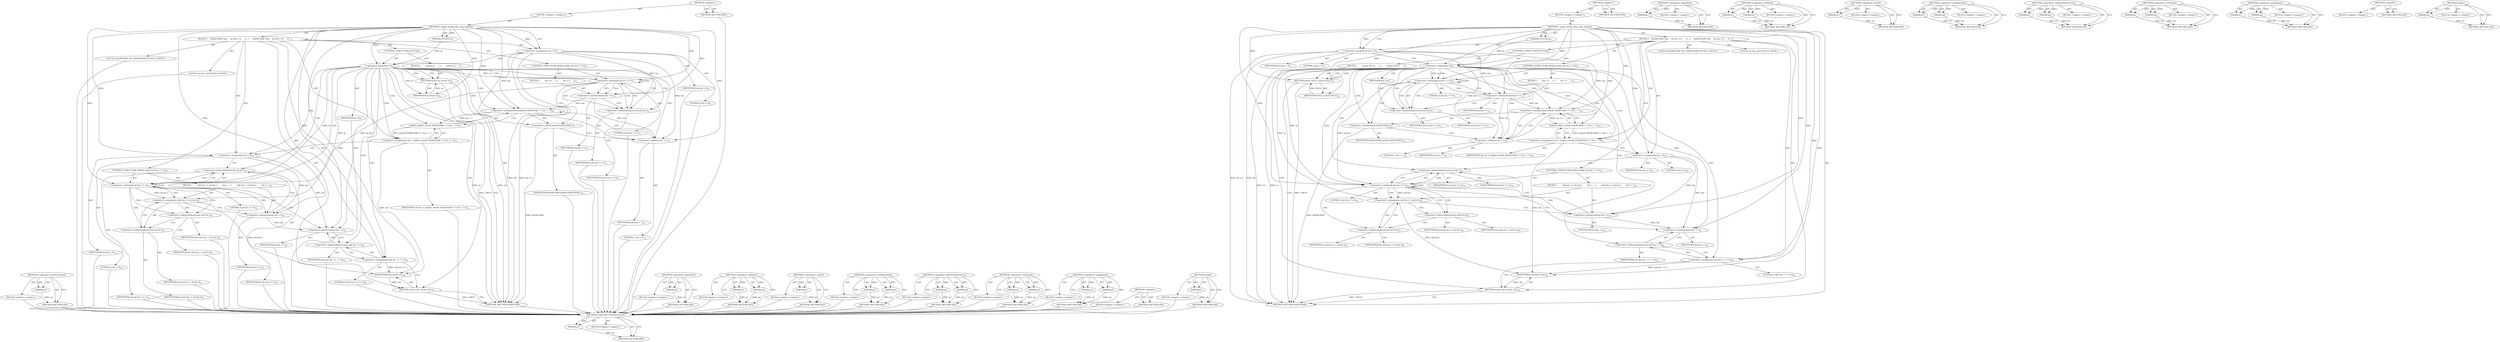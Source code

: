 digraph "malloc" {
vulnerable_109 [label=<(METHOD,&lt;operator&gt;.postIncrement)>];
vulnerable_110 [label=<(PARAM,p1)>];
vulnerable_111 [label=<(BLOCK,&lt;empty&gt;,&lt;empty&gt;)>];
vulnerable_112 [label=<(METHOD_RETURN,ANY)>];
vulnerable_6 [label=<(METHOD,&lt;global&gt;)<SUB>1</SUB>>];
vulnerable_7 [label=<(BLOCK,&lt;empty&gt;,&lt;empty&gt;)<SUB>1</SUB>>];
vulnerable_8 [label=<(METHOD,_single_string_alloc_and_expand)<SUB>1</SUB>>];
vulnerable_9 [label=<(PARAM,LPCSTR in)<SUB>1</SUB>>];
vulnerable_10 [label=<(BLOCK,{
    SQLWCHAR *chr;
    int len = 0;
 
     if...,{
    SQLWCHAR *chr;
    int len = 0;
 
     if...)<SUB>2</SUB>>];
vulnerable_11 [label="<(LOCAL,SQLWCHAR* chr: SQLWCHAR*)<SUB>3</SUB>>"];
vulnerable_12 [label="<(LOCAL,int len: int)<SUB>4</SUB>>"];
vulnerable_13 [label=<(&lt;operator&gt;.assignment,len = 0)<SUB>4</SUB>>];
vulnerable_14 [label=<(IDENTIFIER,len,len = 0)<SUB>4</SUB>>];
vulnerable_15 [label=<(LITERAL,0,len = 0)<SUB>4</SUB>>];
vulnerable_16 [label=<(CONTROL_STRUCTURE,IF,if (!in))<SUB>6</SUB>>];
vulnerable_17 [label=<(&lt;operator&gt;.logicalNot,!in)<SUB>6</SUB>>];
vulnerable_18 [label=<(IDENTIFIER,in,!in)<SUB>6</SUB>>];
vulnerable_19 [label=<(BLOCK,{
        return in;
     },{
        return in;
     })<SUB>7</SUB>>];
vulnerable_20 [label=<(RETURN,return in;,return in;)<SUB>8</SUB>>];
vulnerable_21 [label=<(IDENTIFIER,in,return in;)<SUB>8</SUB>>];
vulnerable_22 [label=<(CONTROL_STRUCTURE,WHILE,while (in[ len ] != 0))<SUB>11</SUB>>];
vulnerable_23 [label=<(&lt;operator&gt;.notEquals,in[ len ] != 0)<SUB>11</SUB>>];
vulnerable_24 [label=<(&lt;operator&gt;.indirectIndexAccess,in[ len ])<SUB>11</SUB>>];
vulnerable_25 [label=<(IDENTIFIER,in,in[ len ] != 0)<SUB>11</SUB>>];
vulnerable_26 [label=<(IDENTIFIER,len,in[ len ] != 0)<SUB>11</SUB>>];
vulnerable_27 [label=<(LITERAL,0,in[ len ] != 0)<SUB>11</SUB>>];
vulnerable_28 [label=<(BLOCK,{
        len ++;
    },{
        len ++;
    })<SUB>12</SUB>>];
vulnerable_29 [label=<(&lt;operator&gt;.postIncrement,len ++)<SUB>13</SUB>>];
vulnerable_30 [label=<(IDENTIFIER,len,len ++)<SUB>13</SUB>>];
vulnerable_31 [label=<(&lt;operator&gt;.assignment,chr = malloc( sizeof( SQLWCHAR ) * ( len + 1 )))<SUB>16</SUB>>];
vulnerable_32 [label=<(IDENTIFIER,chr,chr = malloc( sizeof( SQLWCHAR ) * ( len + 1 )))<SUB>16</SUB>>];
vulnerable_33 [label=<(malloc,malloc( sizeof( SQLWCHAR ) * ( len + 1 )))<SUB>16</SUB>>];
vulnerable_34 [label=<(&lt;operator&gt;.multiplication,sizeof( SQLWCHAR ) * ( len + 1 ))<SUB>16</SUB>>];
vulnerable_35 [label=<(&lt;operator&gt;.sizeOf,sizeof( SQLWCHAR ))<SUB>16</SUB>>];
vulnerable_36 [label=<(IDENTIFIER,SQLWCHAR,sizeof( SQLWCHAR ))<SUB>16</SUB>>];
vulnerable_37 [label=<(&lt;operator&gt;.addition,len + 1)<SUB>16</SUB>>];
vulnerable_38 [label=<(IDENTIFIER,len,len + 1)<SUB>16</SUB>>];
vulnerable_39 [label=<(LITERAL,1,len + 1)<SUB>16</SUB>>];
vulnerable_40 [label=<(&lt;operator&gt;.assignment,len = 0)<SUB>18</SUB>>];
vulnerable_41 [label=<(IDENTIFIER,len,len = 0)<SUB>18</SUB>>];
vulnerable_42 [label=<(LITERAL,0,len = 0)<SUB>18</SUB>>];
vulnerable_43 [label=<(CONTROL_STRUCTURE,WHILE,while (in[ len ] != 0))<SUB>19</SUB>>];
vulnerable_44 [label=<(&lt;operator&gt;.notEquals,in[ len ] != 0)<SUB>19</SUB>>];
vulnerable_45 [label=<(&lt;operator&gt;.indirectIndexAccess,in[ len ])<SUB>19</SUB>>];
vulnerable_46 [label=<(IDENTIFIER,in,in[ len ] != 0)<SUB>19</SUB>>];
vulnerable_47 [label=<(IDENTIFIER,len,in[ len ] != 0)<SUB>19</SUB>>];
vulnerable_48 [label=<(LITERAL,0,in[ len ] != 0)<SUB>19</SUB>>];
vulnerable_49 [label=<(BLOCK,{
        chr[ len ] = in[ len ];
        len +...,{
        chr[ len ] = in[ len ];
        len +...)<SUB>20</SUB>>];
vulnerable_50 [label=<(&lt;operator&gt;.assignment,chr[ len ] = in[ len ])<SUB>21</SUB>>];
vulnerable_51 [label=<(&lt;operator&gt;.indirectIndexAccess,chr[ len ])<SUB>21</SUB>>];
vulnerable_52 [label=<(IDENTIFIER,chr,chr[ len ] = in[ len ])<SUB>21</SUB>>];
vulnerable_53 [label=<(IDENTIFIER,len,chr[ len ] = in[ len ])<SUB>21</SUB>>];
vulnerable_54 [label=<(&lt;operator&gt;.indirectIndexAccess,in[ len ])<SUB>21</SUB>>];
vulnerable_55 [label=<(IDENTIFIER,in,chr[ len ] = in[ len ])<SUB>21</SUB>>];
vulnerable_56 [label=<(IDENTIFIER,len,chr[ len ] = in[ len ])<SUB>21</SUB>>];
vulnerable_57 [label=<(&lt;operator&gt;.postIncrement,len ++)<SUB>22</SUB>>];
vulnerable_58 [label=<(IDENTIFIER,len,len ++)<SUB>22</SUB>>];
vulnerable_59 [label=<(&lt;operator&gt;.assignment,chr[ len ++ ] = 0)<SUB>24</SUB>>];
vulnerable_60 [label=<(&lt;operator&gt;.indirectIndexAccess,chr[ len ++ ])<SUB>24</SUB>>];
vulnerable_61 [label=<(IDENTIFIER,chr,chr[ len ++ ] = 0)<SUB>24</SUB>>];
vulnerable_62 [label=<(&lt;operator&gt;.postIncrement,len ++)<SUB>24</SUB>>];
vulnerable_63 [label=<(IDENTIFIER,len,len ++)<SUB>24</SUB>>];
vulnerable_64 [label=<(LITERAL,0,chr[ len ++ ] = 0)<SUB>24</SUB>>];
vulnerable_65 [label=<(RETURN,return chr;,return chr;)<SUB>26</SUB>>];
vulnerable_66 [label=<(IDENTIFIER,chr,return chr;)<SUB>26</SUB>>];
vulnerable_67 [label=<(METHOD_RETURN,SQLWCHAR)<SUB>1</SUB>>];
vulnerable_69 [label=<(METHOD_RETURN,ANY)<SUB>1</SUB>>];
vulnerable_95 [label=<(METHOD,&lt;operator&gt;.logicalNot)>];
vulnerable_96 [label=<(PARAM,p1)>];
vulnerable_97 [label=<(BLOCK,&lt;empty&gt;,&lt;empty&gt;)>];
vulnerable_98 [label=<(METHOD_RETURN,ANY)>];
vulnerable_126 [label=<(METHOD,&lt;operator&gt;.addition)>];
vulnerable_127 [label=<(PARAM,p1)>];
vulnerable_128 [label=<(PARAM,p2)>];
vulnerable_129 [label=<(BLOCK,&lt;empty&gt;,&lt;empty&gt;)>];
vulnerable_130 [label=<(METHOD_RETURN,ANY)>];
vulnerable_122 [label=<(METHOD,&lt;operator&gt;.sizeOf)>];
vulnerable_123 [label=<(PARAM,p1)>];
vulnerable_124 [label=<(BLOCK,&lt;empty&gt;,&lt;empty&gt;)>];
vulnerable_125 [label=<(METHOD_RETURN,ANY)>];
vulnerable_117 [label=<(METHOD,&lt;operator&gt;.multiplication)>];
vulnerable_118 [label=<(PARAM,p1)>];
vulnerable_119 [label=<(PARAM,p2)>];
vulnerable_120 [label=<(BLOCK,&lt;empty&gt;,&lt;empty&gt;)>];
vulnerable_121 [label=<(METHOD_RETURN,ANY)>];
vulnerable_104 [label=<(METHOD,&lt;operator&gt;.indirectIndexAccess)>];
vulnerable_105 [label=<(PARAM,p1)>];
vulnerable_106 [label=<(PARAM,p2)>];
vulnerable_107 [label=<(BLOCK,&lt;empty&gt;,&lt;empty&gt;)>];
vulnerable_108 [label=<(METHOD_RETURN,ANY)>];
vulnerable_99 [label=<(METHOD,&lt;operator&gt;.notEquals)>];
vulnerable_100 [label=<(PARAM,p1)>];
vulnerable_101 [label=<(PARAM,p2)>];
vulnerable_102 [label=<(BLOCK,&lt;empty&gt;,&lt;empty&gt;)>];
vulnerable_103 [label=<(METHOD_RETURN,ANY)>];
vulnerable_90 [label=<(METHOD,&lt;operator&gt;.assignment)>];
vulnerable_91 [label=<(PARAM,p1)>];
vulnerable_92 [label=<(PARAM,p2)>];
vulnerable_93 [label=<(BLOCK,&lt;empty&gt;,&lt;empty&gt;)>];
vulnerable_94 [label=<(METHOD_RETURN,ANY)>];
vulnerable_84 [label=<(METHOD,&lt;global&gt;)<SUB>1</SUB>>];
vulnerable_85 [label=<(BLOCK,&lt;empty&gt;,&lt;empty&gt;)>];
vulnerable_86 [label=<(METHOD_RETURN,ANY)>];
vulnerable_113 [label=<(METHOD,malloc)>];
vulnerable_114 [label=<(PARAM,p1)>];
vulnerable_115 [label=<(BLOCK,&lt;empty&gt;,&lt;empty&gt;)>];
vulnerable_116 [label=<(METHOD_RETURN,ANY)>];
fixed_109 [label=<(METHOD,&lt;operator&gt;.postIncrement)>];
fixed_110 [label=<(PARAM,p1)>];
fixed_111 [label=<(BLOCK,&lt;empty&gt;,&lt;empty&gt;)>];
fixed_112 [label=<(METHOD_RETURN,ANY)>];
fixed_6 [label=<(METHOD,&lt;global&gt;)<SUB>1</SUB>>];
fixed_7 [label=<(BLOCK,&lt;empty&gt;,&lt;empty&gt;)<SUB>1</SUB>>];
fixed_8 [label=<(METHOD,_single_string_alloc_and_expand)<SUB>1</SUB>>];
fixed_9 [label=<(PARAM,LPCSTR in)<SUB>1</SUB>>];
fixed_10 [label=<(BLOCK,{
    SQLWCHAR *chr;
    int len = 0;
 
     if...,{
    SQLWCHAR *chr;
    int len = 0;
 
     if...)<SUB>2</SUB>>];
fixed_11 [label="<(LOCAL,SQLWCHAR* chr: SQLWCHAR*)<SUB>3</SUB>>"];
fixed_12 [label="<(LOCAL,int len: int)<SUB>4</SUB>>"];
fixed_13 [label=<(&lt;operator&gt;.assignment,len = 0)<SUB>4</SUB>>];
fixed_14 [label=<(IDENTIFIER,len,len = 0)<SUB>4</SUB>>];
fixed_15 [label=<(LITERAL,0,len = 0)<SUB>4</SUB>>];
fixed_16 [label=<(CONTROL_STRUCTURE,IF,if (!in))<SUB>6</SUB>>];
fixed_17 [label=<(&lt;operator&gt;.logicalNot,!in)<SUB>6</SUB>>];
fixed_18 [label=<(IDENTIFIER,in,!in)<SUB>6</SUB>>];
fixed_19 [label=<(BLOCK,{
        return NULL;
     },{
        return NULL;
     })<SUB>7</SUB>>];
fixed_20 [label=<(RETURN,return NULL;,return NULL;)<SUB>8</SUB>>];
fixed_21 [label=<(IDENTIFIER,NULL,return NULL;)<SUB>8</SUB>>];
fixed_22 [label=<(CONTROL_STRUCTURE,WHILE,while (in[ len ] != 0))<SUB>11</SUB>>];
fixed_23 [label=<(&lt;operator&gt;.notEquals,in[ len ] != 0)<SUB>11</SUB>>];
fixed_24 [label=<(&lt;operator&gt;.indirectIndexAccess,in[ len ])<SUB>11</SUB>>];
fixed_25 [label=<(IDENTIFIER,in,in[ len ] != 0)<SUB>11</SUB>>];
fixed_26 [label=<(IDENTIFIER,len,in[ len ] != 0)<SUB>11</SUB>>];
fixed_27 [label=<(LITERAL,0,in[ len ] != 0)<SUB>11</SUB>>];
fixed_28 [label=<(BLOCK,{
        len ++;
    },{
        len ++;
    })<SUB>12</SUB>>];
fixed_29 [label=<(&lt;operator&gt;.postIncrement,len ++)<SUB>13</SUB>>];
fixed_30 [label=<(IDENTIFIER,len,len ++)<SUB>13</SUB>>];
fixed_31 [label=<(&lt;operator&gt;.assignment,chr = malloc( sizeof( SQLWCHAR ) * ( len + 1 )))<SUB>16</SUB>>];
fixed_32 [label=<(IDENTIFIER,chr,chr = malloc( sizeof( SQLWCHAR ) * ( len + 1 )))<SUB>16</SUB>>];
fixed_33 [label=<(malloc,malloc( sizeof( SQLWCHAR ) * ( len + 1 )))<SUB>16</SUB>>];
fixed_34 [label=<(&lt;operator&gt;.multiplication,sizeof( SQLWCHAR ) * ( len + 1 ))<SUB>16</SUB>>];
fixed_35 [label=<(&lt;operator&gt;.sizeOf,sizeof( SQLWCHAR ))<SUB>16</SUB>>];
fixed_36 [label=<(IDENTIFIER,SQLWCHAR,sizeof( SQLWCHAR ))<SUB>16</SUB>>];
fixed_37 [label=<(&lt;operator&gt;.addition,len + 1)<SUB>16</SUB>>];
fixed_38 [label=<(IDENTIFIER,len,len + 1)<SUB>16</SUB>>];
fixed_39 [label=<(LITERAL,1,len + 1)<SUB>16</SUB>>];
fixed_40 [label=<(&lt;operator&gt;.assignment,len = 0)<SUB>18</SUB>>];
fixed_41 [label=<(IDENTIFIER,len,len = 0)<SUB>18</SUB>>];
fixed_42 [label=<(LITERAL,0,len = 0)<SUB>18</SUB>>];
fixed_43 [label=<(CONTROL_STRUCTURE,WHILE,while (in[ len ] != 0))<SUB>19</SUB>>];
fixed_44 [label=<(&lt;operator&gt;.notEquals,in[ len ] != 0)<SUB>19</SUB>>];
fixed_45 [label=<(&lt;operator&gt;.indirectIndexAccess,in[ len ])<SUB>19</SUB>>];
fixed_46 [label=<(IDENTIFIER,in,in[ len ] != 0)<SUB>19</SUB>>];
fixed_47 [label=<(IDENTIFIER,len,in[ len ] != 0)<SUB>19</SUB>>];
fixed_48 [label=<(LITERAL,0,in[ len ] != 0)<SUB>19</SUB>>];
fixed_49 [label=<(BLOCK,{
        chr[ len ] = in[ len ];
        len +...,{
        chr[ len ] = in[ len ];
        len +...)<SUB>20</SUB>>];
fixed_50 [label=<(&lt;operator&gt;.assignment,chr[ len ] = in[ len ])<SUB>21</SUB>>];
fixed_51 [label=<(&lt;operator&gt;.indirectIndexAccess,chr[ len ])<SUB>21</SUB>>];
fixed_52 [label=<(IDENTIFIER,chr,chr[ len ] = in[ len ])<SUB>21</SUB>>];
fixed_53 [label=<(IDENTIFIER,len,chr[ len ] = in[ len ])<SUB>21</SUB>>];
fixed_54 [label=<(&lt;operator&gt;.indirectIndexAccess,in[ len ])<SUB>21</SUB>>];
fixed_55 [label=<(IDENTIFIER,in,chr[ len ] = in[ len ])<SUB>21</SUB>>];
fixed_56 [label=<(IDENTIFIER,len,chr[ len ] = in[ len ])<SUB>21</SUB>>];
fixed_57 [label=<(&lt;operator&gt;.postIncrement,len ++)<SUB>22</SUB>>];
fixed_58 [label=<(IDENTIFIER,len,len ++)<SUB>22</SUB>>];
fixed_59 [label=<(&lt;operator&gt;.assignment,chr[ len ++ ] = 0)<SUB>24</SUB>>];
fixed_60 [label=<(&lt;operator&gt;.indirectIndexAccess,chr[ len ++ ])<SUB>24</SUB>>];
fixed_61 [label=<(IDENTIFIER,chr,chr[ len ++ ] = 0)<SUB>24</SUB>>];
fixed_62 [label=<(&lt;operator&gt;.postIncrement,len ++)<SUB>24</SUB>>];
fixed_63 [label=<(IDENTIFIER,len,len ++)<SUB>24</SUB>>];
fixed_64 [label=<(LITERAL,0,chr[ len ++ ] = 0)<SUB>24</SUB>>];
fixed_65 [label=<(RETURN,return chr;,return chr;)<SUB>26</SUB>>];
fixed_66 [label=<(IDENTIFIER,chr,return chr;)<SUB>26</SUB>>];
fixed_67 [label=<(METHOD_RETURN,SQLWCHAR)<SUB>1</SUB>>];
fixed_69 [label=<(METHOD_RETURN,ANY)<SUB>1</SUB>>];
fixed_95 [label=<(METHOD,&lt;operator&gt;.logicalNot)>];
fixed_96 [label=<(PARAM,p1)>];
fixed_97 [label=<(BLOCK,&lt;empty&gt;,&lt;empty&gt;)>];
fixed_98 [label=<(METHOD_RETURN,ANY)>];
fixed_126 [label=<(METHOD,&lt;operator&gt;.addition)>];
fixed_127 [label=<(PARAM,p1)>];
fixed_128 [label=<(PARAM,p2)>];
fixed_129 [label=<(BLOCK,&lt;empty&gt;,&lt;empty&gt;)>];
fixed_130 [label=<(METHOD_RETURN,ANY)>];
fixed_122 [label=<(METHOD,&lt;operator&gt;.sizeOf)>];
fixed_123 [label=<(PARAM,p1)>];
fixed_124 [label=<(BLOCK,&lt;empty&gt;,&lt;empty&gt;)>];
fixed_125 [label=<(METHOD_RETURN,ANY)>];
fixed_117 [label=<(METHOD,&lt;operator&gt;.multiplication)>];
fixed_118 [label=<(PARAM,p1)>];
fixed_119 [label=<(PARAM,p2)>];
fixed_120 [label=<(BLOCK,&lt;empty&gt;,&lt;empty&gt;)>];
fixed_121 [label=<(METHOD_RETURN,ANY)>];
fixed_104 [label=<(METHOD,&lt;operator&gt;.indirectIndexAccess)>];
fixed_105 [label=<(PARAM,p1)>];
fixed_106 [label=<(PARAM,p2)>];
fixed_107 [label=<(BLOCK,&lt;empty&gt;,&lt;empty&gt;)>];
fixed_108 [label=<(METHOD_RETURN,ANY)>];
fixed_99 [label=<(METHOD,&lt;operator&gt;.notEquals)>];
fixed_100 [label=<(PARAM,p1)>];
fixed_101 [label=<(PARAM,p2)>];
fixed_102 [label=<(BLOCK,&lt;empty&gt;,&lt;empty&gt;)>];
fixed_103 [label=<(METHOD_RETURN,ANY)>];
fixed_90 [label=<(METHOD,&lt;operator&gt;.assignment)>];
fixed_91 [label=<(PARAM,p1)>];
fixed_92 [label=<(PARAM,p2)>];
fixed_93 [label=<(BLOCK,&lt;empty&gt;,&lt;empty&gt;)>];
fixed_94 [label=<(METHOD_RETURN,ANY)>];
fixed_84 [label=<(METHOD,&lt;global&gt;)<SUB>1</SUB>>];
fixed_85 [label=<(BLOCK,&lt;empty&gt;,&lt;empty&gt;)>];
fixed_86 [label=<(METHOD_RETURN,ANY)>];
fixed_113 [label=<(METHOD,malloc)>];
fixed_114 [label=<(PARAM,p1)>];
fixed_115 [label=<(BLOCK,&lt;empty&gt;,&lt;empty&gt;)>];
fixed_116 [label=<(METHOD_RETURN,ANY)>];
vulnerable_109 -> vulnerable_110  [key=0, label="AST: "];
vulnerable_109 -> vulnerable_110  [key=1, label="DDG: "];
vulnerable_109 -> vulnerable_111  [key=0, label="AST: "];
vulnerable_109 -> vulnerable_112  [key=0, label="AST: "];
vulnerable_109 -> vulnerable_112  [key=1, label="CFG: "];
vulnerable_110 -> vulnerable_112  [key=0, label="DDG: p1"];
vulnerable_111 -> fixed_109  [key=0];
vulnerable_112 -> fixed_109  [key=0];
vulnerable_6 -> vulnerable_7  [key=0, label="AST: "];
vulnerable_6 -> vulnerable_69  [key=0, label="AST: "];
vulnerable_6 -> vulnerable_69  [key=1, label="CFG: "];
vulnerable_7 -> vulnerable_8  [key=0, label="AST: "];
vulnerable_8 -> vulnerable_9  [key=0, label="AST: "];
vulnerable_8 -> vulnerable_9  [key=1, label="DDG: "];
vulnerable_8 -> vulnerable_10  [key=0, label="AST: "];
vulnerable_8 -> vulnerable_67  [key=0, label="AST: "];
vulnerable_8 -> vulnerable_13  [key=0, label="CFG: "];
vulnerable_8 -> vulnerable_13  [key=1, label="DDG: "];
vulnerable_8 -> vulnerable_40  [key=0, label="DDG: "];
vulnerable_8 -> vulnerable_59  [key=0, label="DDG: "];
vulnerable_8 -> vulnerable_66  [key=0, label="DDG: "];
vulnerable_8 -> vulnerable_17  [key=0, label="DDG: "];
vulnerable_8 -> vulnerable_23  [key=0, label="DDG: "];
vulnerable_8 -> vulnerable_44  [key=0, label="DDG: "];
vulnerable_8 -> vulnerable_21  [key=0, label="DDG: "];
vulnerable_8 -> vulnerable_29  [key=0, label="DDG: "];
vulnerable_8 -> vulnerable_34  [key=0, label="DDG: "];
vulnerable_8 -> vulnerable_57  [key=0, label="DDG: "];
vulnerable_8 -> vulnerable_62  [key=0, label="DDG: "];
vulnerable_8 -> vulnerable_37  [key=0, label="DDG: "];
vulnerable_9 -> vulnerable_17  [key=0, label="DDG: in"];
vulnerable_10 -> vulnerable_11  [key=0, label="AST: "];
vulnerable_10 -> vulnerable_12  [key=0, label="AST: "];
vulnerable_10 -> vulnerable_13  [key=0, label="AST: "];
vulnerable_10 -> vulnerable_16  [key=0, label="AST: "];
vulnerable_10 -> vulnerable_22  [key=0, label="AST: "];
vulnerable_10 -> vulnerable_31  [key=0, label="AST: "];
vulnerable_10 -> vulnerable_40  [key=0, label="AST: "];
vulnerable_10 -> vulnerable_43  [key=0, label="AST: "];
vulnerable_10 -> vulnerable_59  [key=0, label="AST: "];
vulnerable_10 -> vulnerable_65  [key=0, label="AST: "];
vulnerable_11 -> fixed_109  [key=0];
vulnerable_12 -> fixed_109  [key=0];
vulnerable_13 -> vulnerable_14  [key=0, label="AST: "];
vulnerable_13 -> vulnerable_15  [key=0, label="AST: "];
vulnerable_13 -> vulnerable_17  [key=0, label="CFG: "];
vulnerable_13 -> vulnerable_67  [key=0, label="DDG: len"];
vulnerable_13 -> vulnerable_67  [key=1, label="DDG: len = 0"];
vulnerable_13 -> vulnerable_29  [key=0, label="DDG: len"];
vulnerable_13 -> vulnerable_34  [key=0, label="DDG: len"];
vulnerable_13 -> vulnerable_37  [key=0, label="DDG: len"];
vulnerable_14 -> fixed_109  [key=0];
vulnerable_15 -> fixed_109  [key=0];
vulnerable_16 -> vulnerable_17  [key=0, label="AST: "];
vulnerable_16 -> vulnerable_19  [key=0, label="AST: "];
vulnerable_17 -> vulnerable_18  [key=0, label="AST: "];
vulnerable_17 -> vulnerable_20  [key=0, label="CFG: "];
vulnerable_17 -> vulnerable_20  [key=1, label="CDG: "];
vulnerable_17 -> vulnerable_24  [key=0, label="CFG: "];
vulnerable_17 -> vulnerable_24  [key=1, label="CDG: "];
vulnerable_17 -> vulnerable_67  [key=0, label="DDG: in"];
vulnerable_17 -> vulnerable_67  [key=1, label="DDG: !in"];
vulnerable_17 -> vulnerable_23  [key=0, label="DDG: in"];
vulnerable_17 -> vulnerable_23  [key=1, label="CDG: "];
vulnerable_17 -> vulnerable_44  [key=0, label="DDG: in"];
vulnerable_17 -> vulnerable_44  [key=1, label="CDG: "];
vulnerable_17 -> vulnerable_50  [key=0, label="DDG: in"];
vulnerable_17 -> vulnerable_21  [key=0, label="DDG: in"];
vulnerable_17 -> vulnerable_34  [key=0, label="CDG: "];
vulnerable_17 -> vulnerable_60  [key=0, label="CDG: "];
vulnerable_17 -> vulnerable_33  [key=0, label="CDG: "];
vulnerable_17 -> vulnerable_37  [key=0, label="CDG: "];
vulnerable_17 -> vulnerable_45  [key=0, label="CDG: "];
vulnerable_17 -> vulnerable_40  [key=0, label="CDG: "];
vulnerable_17 -> vulnerable_65  [key=0, label="CDG: "];
vulnerable_17 -> vulnerable_59  [key=0, label="CDG: "];
vulnerable_17 -> vulnerable_35  [key=0, label="CDG: "];
vulnerable_17 -> vulnerable_62  [key=0, label="CDG: "];
vulnerable_17 -> vulnerable_31  [key=0, label="CDG: "];
vulnerable_18 -> fixed_109  [key=0];
vulnerable_19 -> vulnerable_20  [key=0, label="AST: "];
vulnerable_20 -> vulnerable_21  [key=0, label="AST: "];
vulnerable_20 -> vulnerable_67  [key=0, label="CFG: "];
vulnerable_20 -> vulnerable_67  [key=1, label="DDG: &lt;RET&gt;"];
vulnerable_21 -> vulnerable_20  [key=0, label="DDG: in"];
vulnerable_22 -> vulnerable_23  [key=0, label="AST: "];
vulnerable_22 -> vulnerable_28  [key=0, label="AST: "];
vulnerable_23 -> vulnerable_24  [key=0, label="AST: "];
vulnerable_23 -> vulnerable_24  [key=1, label="CDG: "];
vulnerable_23 -> vulnerable_27  [key=0, label="AST: "];
vulnerable_23 -> vulnerable_29  [key=0, label="CFG: "];
vulnerable_23 -> vulnerable_29  [key=1, label="CDG: "];
vulnerable_23 -> vulnerable_35  [key=0, label="CFG: "];
vulnerable_23 -> vulnerable_44  [key=0, label="DDG: in[ len ]"];
vulnerable_23 -> vulnerable_23  [key=0, label="CDG: "];
vulnerable_24 -> vulnerable_25  [key=0, label="AST: "];
vulnerable_24 -> vulnerable_26  [key=0, label="AST: "];
vulnerable_24 -> vulnerable_23  [key=0, label="CFG: "];
vulnerable_25 -> fixed_109  [key=0];
vulnerable_26 -> fixed_109  [key=0];
vulnerable_27 -> fixed_109  [key=0];
vulnerable_28 -> vulnerable_29  [key=0, label="AST: "];
vulnerable_29 -> vulnerable_30  [key=0, label="AST: "];
vulnerable_29 -> vulnerable_24  [key=0, label="CFG: "];
vulnerable_29 -> vulnerable_34  [key=0, label="DDG: len"];
vulnerable_29 -> vulnerable_37  [key=0, label="DDG: len"];
vulnerable_30 -> fixed_109  [key=0];
vulnerable_31 -> vulnerable_32  [key=0, label="AST: "];
vulnerable_31 -> vulnerable_33  [key=0, label="AST: "];
vulnerable_31 -> vulnerable_40  [key=0, label="CFG: "];
vulnerable_31 -> vulnerable_66  [key=0, label="DDG: chr"];
vulnerable_32 -> fixed_109  [key=0];
vulnerable_33 -> vulnerable_34  [key=0, label="AST: "];
vulnerable_33 -> vulnerable_31  [key=0, label="CFG: "];
vulnerable_33 -> vulnerable_31  [key=1, label="DDG: sizeof( SQLWCHAR ) * ( len + 1 )"];
vulnerable_34 -> vulnerable_35  [key=0, label="AST: "];
vulnerable_34 -> vulnerable_37  [key=0, label="AST: "];
vulnerable_34 -> vulnerable_33  [key=0, label="CFG: "];
vulnerable_34 -> vulnerable_33  [key=1, label="DDG: len + 1"];
vulnerable_35 -> vulnerable_36  [key=0, label="AST: "];
vulnerable_35 -> vulnerable_37  [key=0, label="CFG: "];
vulnerable_35 -> vulnerable_67  [key=0, label="DDG: SQLWCHAR"];
vulnerable_36 -> fixed_109  [key=0];
vulnerable_37 -> vulnerable_38  [key=0, label="AST: "];
vulnerable_37 -> vulnerable_39  [key=0, label="AST: "];
vulnerable_37 -> vulnerable_34  [key=0, label="CFG: "];
vulnerable_38 -> fixed_109  [key=0];
vulnerable_39 -> fixed_109  [key=0];
vulnerable_40 -> vulnerable_41  [key=0, label="AST: "];
vulnerable_40 -> vulnerable_42  [key=0, label="AST: "];
vulnerable_40 -> vulnerable_45  [key=0, label="CFG: "];
vulnerable_40 -> vulnerable_57  [key=0, label="DDG: len"];
vulnerable_40 -> vulnerable_62  [key=0, label="DDG: len"];
vulnerable_41 -> fixed_109  [key=0];
vulnerable_42 -> fixed_109  [key=0];
vulnerable_43 -> vulnerable_44  [key=0, label="AST: "];
vulnerable_43 -> vulnerable_49  [key=0, label="AST: "];
vulnerable_44 -> vulnerable_45  [key=0, label="AST: "];
vulnerable_44 -> vulnerable_45  [key=1, label="CDG: "];
vulnerable_44 -> vulnerable_48  [key=0, label="AST: "];
vulnerable_44 -> vulnerable_51  [key=0, label="CFG: "];
vulnerable_44 -> vulnerable_51  [key=1, label="CDG: "];
vulnerable_44 -> vulnerable_62  [key=0, label="CFG: "];
vulnerable_44 -> vulnerable_50  [key=0, label="DDG: in[ len ]"];
vulnerable_44 -> vulnerable_50  [key=1, label="CDG: "];
vulnerable_44 -> vulnerable_57  [key=0, label="CDG: "];
vulnerable_44 -> vulnerable_44  [key=0, label="CDG: "];
vulnerable_44 -> vulnerable_54  [key=0, label="CDG: "];
vulnerable_45 -> vulnerable_46  [key=0, label="AST: "];
vulnerable_45 -> vulnerable_47  [key=0, label="AST: "];
vulnerable_45 -> vulnerable_44  [key=0, label="CFG: "];
vulnerable_46 -> fixed_109  [key=0];
vulnerable_47 -> fixed_109  [key=0];
vulnerable_48 -> fixed_109  [key=0];
vulnerable_49 -> vulnerable_50  [key=0, label="AST: "];
vulnerable_49 -> vulnerable_57  [key=0, label="AST: "];
vulnerable_50 -> vulnerable_51  [key=0, label="AST: "];
vulnerable_50 -> vulnerable_54  [key=0, label="AST: "];
vulnerable_50 -> vulnerable_57  [key=0, label="CFG: "];
vulnerable_50 -> vulnerable_66  [key=0, label="DDG: chr[ len ]"];
vulnerable_51 -> vulnerable_52  [key=0, label="AST: "];
vulnerable_51 -> vulnerable_53  [key=0, label="AST: "];
vulnerable_51 -> vulnerable_54  [key=0, label="CFG: "];
vulnerable_52 -> fixed_109  [key=0];
vulnerable_53 -> fixed_109  [key=0];
vulnerable_54 -> vulnerable_55  [key=0, label="AST: "];
vulnerable_54 -> vulnerable_56  [key=0, label="AST: "];
vulnerable_54 -> vulnerable_50  [key=0, label="CFG: "];
vulnerable_55 -> fixed_109  [key=0];
vulnerable_56 -> fixed_109  [key=0];
vulnerable_57 -> vulnerable_58  [key=0, label="AST: "];
vulnerable_57 -> vulnerable_45  [key=0, label="CFG: "];
vulnerable_57 -> vulnerable_62  [key=0, label="DDG: len"];
vulnerable_58 -> fixed_109  [key=0];
vulnerable_59 -> vulnerable_60  [key=0, label="AST: "];
vulnerable_59 -> vulnerable_64  [key=0, label="AST: "];
vulnerable_59 -> vulnerable_65  [key=0, label="CFG: "];
vulnerable_59 -> vulnerable_66  [key=0, label="DDG: chr[ len ++ ]"];
vulnerable_60 -> vulnerable_61  [key=0, label="AST: "];
vulnerable_60 -> vulnerable_62  [key=0, label="AST: "];
vulnerable_60 -> vulnerable_59  [key=0, label="CFG: "];
vulnerable_61 -> fixed_109  [key=0];
vulnerable_62 -> vulnerable_63  [key=0, label="AST: "];
vulnerable_62 -> vulnerable_60  [key=0, label="CFG: "];
vulnerable_63 -> fixed_109  [key=0];
vulnerable_64 -> fixed_109  [key=0];
vulnerable_65 -> vulnerable_66  [key=0, label="AST: "];
vulnerable_65 -> vulnerable_67  [key=0, label="CFG: "];
vulnerable_65 -> vulnerable_67  [key=1, label="DDG: &lt;RET&gt;"];
vulnerable_66 -> vulnerable_65  [key=0, label="DDG: chr"];
vulnerable_67 -> fixed_109  [key=0];
vulnerable_69 -> fixed_109  [key=0];
vulnerable_95 -> vulnerable_96  [key=0, label="AST: "];
vulnerable_95 -> vulnerable_96  [key=1, label="DDG: "];
vulnerable_95 -> vulnerable_97  [key=0, label="AST: "];
vulnerable_95 -> vulnerable_98  [key=0, label="AST: "];
vulnerable_95 -> vulnerable_98  [key=1, label="CFG: "];
vulnerable_96 -> vulnerable_98  [key=0, label="DDG: p1"];
vulnerable_97 -> fixed_109  [key=0];
vulnerable_98 -> fixed_109  [key=0];
vulnerable_126 -> vulnerable_127  [key=0, label="AST: "];
vulnerable_126 -> vulnerable_127  [key=1, label="DDG: "];
vulnerable_126 -> vulnerable_129  [key=0, label="AST: "];
vulnerable_126 -> vulnerable_128  [key=0, label="AST: "];
vulnerable_126 -> vulnerable_128  [key=1, label="DDG: "];
vulnerable_126 -> vulnerable_130  [key=0, label="AST: "];
vulnerable_126 -> vulnerable_130  [key=1, label="CFG: "];
vulnerable_127 -> vulnerable_130  [key=0, label="DDG: p1"];
vulnerable_128 -> vulnerable_130  [key=0, label="DDG: p2"];
vulnerable_129 -> fixed_109  [key=0];
vulnerable_130 -> fixed_109  [key=0];
vulnerable_122 -> vulnerable_123  [key=0, label="AST: "];
vulnerable_122 -> vulnerable_123  [key=1, label="DDG: "];
vulnerable_122 -> vulnerable_124  [key=0, label="AST: "];
vulnerable_122 -> vulnerable_125  [key=0, label="AST: "];
vulnerable_122 -> vulnerable_125  [key=1, label="CFG: "];
vulnerable_123 -> vulnerable_125  [key=0, label="DDG: p1"];
vulnerable_124 -> fixed_109  [key=0];
vulnerable_125 -> fixed_109  [key=0];
vulnerable_117 -> vulnerable_118  [key=0, label="AST: "];
vulnerable_117 -> vulnerable_118  [key=1, label="DDG: "];
vulnerable_117 -> vulnerable_120  [key=0, label="AST: "];
vulnerable_117 -> vulnerable_119  [key=0, label="AST: "];
vulnerable_117 -> vulnerable_119  [key=1, label="DDG: "];
vulnerable_117 -> vulnerable_121  [key=0, label="AST: "];
vulnerable_117 -> vulnerable_121  [key=1, label="CFG: "];
vulnerable_118 -> vulnerable_121  [key=0, label="DDG: p1"];
vulnerable_119 -> vulnerable_121  [key=0, label="DDG: p2"];
vulnerable_120 -> fixed_109  [key=0];
vulnerable_121 -> fixed_109  [key=0];
vulnerable_104 -> vulnerable_105  [key=0, label="AST: "];
vulnerable_104 -> vulnerable_105  [key=1, label="DDG: "];
vulnerable_104 -> vulnerable_107  [key=0, label="AST: "];
vulnerable_104 -> vulnerable_106  [key=0, label="AST: "];
vulnerable_104 -> vulnerable_106  [key=1, label="DDG: "];
vulnerable_104 -> vulnerable_108  [key=0, label="AST: "];
vulnerable_104 -> vulnerable_108  [key=1, label="CFG: "];
vulnerable_105 -> vulnerable_108  [key=0, label="DDG: p1"];
vulnerable_106 -> vulnerable_108  [key=0, label="DDG: p2"];
vulnerable_107 -> fixed_109  [key=0];
vulnerable_108 -> fixed_109  [key=0];
vulnerable_99 -> vulnerable_100  [key=0, label="AST: "];
vulnerable_99 -> vulnerable_100  [key=1, label="DDG: "];
vulnerable_99 -> vulnerable_102  [key=0, label="AST: "];
vulnerable_99 -> vulnerable_101  [key=0, label="AST: "];
vulnerable_99 -> vulnerable_101  [key=1, label="DDG: "];
vulnerable_99 -> vulnerable_103  [key=0, label="AST: "];
vulnerable_99 -> vulnerable_103  [key=1, label="CFG: "];
vulnerable_100 -> vulnerable_103  [key=0, label="DDG: p1"];
vulnerable_101 -> vulnerable_103  [key=0, label="DDG: p2"];
vulnerable_102 -> fixed_109  [key=0];
vulnerable_103 -> fixed_109  [key=0];
vulnerable_90 -> vulnerable_91  [key=0, label="AST: "];
vulnerable_90 -> vulnerable_91  [key=1, label="DDG: "];
vulnerable_90 -> vulnerable_93  [key=0, label="AST: "];
vulnerable_90 -> vulnerable_92  [key=0, label="AST: "];
vulnerable_90 -> vulnerable_92  [key=1, label="DDG: "];
vulnerable_90 -> vulnerable_94  [key=0, label="AST: "];
vulnerable_90 -> vulnerable_94  [key=1, label="CFG: "];
vulnerable_91 -> vulnerable_94  [key=0, label="DDG: p1"];
vulnerable_92 -> vulnerable_94  [key=0, label="DDG: p2"];
vulnerable_93 -> fixed_109  [key=0];
vulnerable_94 -> fixed_109  [key=0];
vulnerable_84 -> vulnerable_85  [key=0, label="AST: "];
vulnerable_84 -> vulnerable_86  [key=0, label="AST: "];
vulnerable_84 -> vulnerable_86  [key=1, label="CFG: "];
vulnerable_85 -> fixed_109  [key=0];
vulnerable_86 -> fixed_109  [key=0];
vulnerable_113 -> vulnerable_114  [key=0, label="AST: "];
vulnerable_113 -> vulnerable_114  [key=1, label="DDG: "];
vulnerable_113 -> vulnerable_115  [key=0, label="AST: "];
vulnerable_113 -> vulnerable_116  [key=0, label="AST: "];
vulnerable_113 -> vulnerable_116  [key=1, label="CFG: "];
vulnerable_114 -> vulnerable_116  [key=0, label="DDG: p1"];
vulnerable_115 -> fixed_109  [key=0];
vulnerable_116 -> fixed_109  [key=0];
fixed_109 -> fixed_110  [key=0, label="AST: "];
fixed_109 -> fixed_110  [key=1, label="DDG: "];
fixed_109 -> fixed_111  [key=0, label="AST: "];
fixed_109 -> fixed_112  [key=0, label="AST: "];
fixed_109 -> fixed_112  [key=1, label="CFG: "];
fixed_110 -> fixed_112  [key=0, label="DDG: p1"];
fixed_6 -> fixed_7  [key=0, label="AST: "];
fixed_6 -> fixed_69  [key=0, label="AST: "];
fixed_6 -> fixed_69  [key=1, label="CFG: "];
fixed_7 -> fixed_8  [key=0, label="AST: "];
fixed_8 -> fixed_9  [key=0, label="AST: "];
fixed_8 -> fixed_9  [key=1, label="DDG: "];
fixed_8 -> fixed_10  [key=0, label="AST: "];
fixed_8 -> fixed_67  [key=0, label="AST: "];
fixed_8 -> fixed_13  [key=0, label="CFG: "];
fixed_8 -> fixed_13  [key=1, label="DDG: "];
fixed_8 -> fixed_40  [key=0, label="DDG: "];
fixed_8 -> fixed_59  [key=0, label="DDG: "];
fixed_8 -> fixed_66  [key=0, label="DDG: "];
fixed_8 -> fixed_17  [key=0, label="DDG: "];
fixed_8 -> fixed_20  [key=0, label="DDG: "];
fixed_8 -> fixed_23  [key=0, label="DDG: "];
fixed_8 -> fixed_44  [key=0, label="DDG: "];
fixed_8 -> fixed_21  [key=0, label="DDG: "];
fixed_8 -> fixed_29  [key=0, label="DDG: "];
fixed_8 -> fixed_34  [key=0, label="DDG: "];
fixed_8 -> fixed_57  [key=0, label="DDG: "];
fixed_8 -> fixed_62  [key=0, label="DDG: "];
fixed_8 -> fixed_37  [key=0, label="DDG: "];
fixed_9 -> fixed_17  [key=0, label="DDG: in"];
fixed_10 -> fixed_11  [key=0, label="AST: "];
fixed_10 -> fixed_12  [key=0, label="AST: "];
fixed_10 -> fixed_13  [key=0, label="AST: "];
fixed_10 -> fixed_16  [key=0, label="AST: "];
fixed_10 -> fixed_22  [key=0, label="AST: "];
fixed_10 -> fixed_31  [key=0, label="AST: "];
fixed_10 -> fixed_40  [key=0, label="AST: "];
fixed_10 -> fixed_43  [key=0, label="AST: "];
fixed_10 -> fixed_59  [key=0, label="AST: "];
fixed_10 -> fixed_65  [key=0, label="AST: "];
fixed_13 -> fixed_14  [key=0, label="AST: "];
fixed_13 -> fixed_15  [key=0, label="AST: "];
fixed_13 -> fixed_17  [key=0, label="CFG: "];
fixed_13 -> fixed_67  [key=0, label="DDG: len"];
fixed_13 -> fixed_67  [key=1, label="DDG: len = 0"];
fixed_13 -> fixed_29  [key=0, label="DDG: len"];
fixed_13 -> fixed_34  [key=0, label="DDG: len"];
fixed_13 -> fixed_37  [key=0, label="DDG: len"];
fixed_16 -> fixed_17  [key=0, label="AST: "];
fixed_16 -> fixed_19  [key=0, label="AST: "];
fixed_17 -> fixed_18  [key=0, label="AST: "];
fixed_17 -> fixed_20  [key=0, label="CFG: "];
fixed_17 -> fixed_20  [key=1, label="CDG: "];
fixed_17 -> fixed_24  [key=0, label="CFG: "];
fixed_17 -> fixed_24  [key=1, label="CDG: "];
fixed_17 -> fixed_67  [key=0, label="DDG: in"];
fixed_17 -> fixed_67  [key=1, label="DDG: !in"];
fixed_17 -> fixed_23  [key=0, label="DDG: in"];
fixed_17 -> fixed_23  [key=1, label="CDG: "];
fixed_17 -> fixed_44  [key=0, label="DDG: in"];
fixed_17 -> fixed_44  [key=1, label="CDG: "];
fixed_17 -> fixed_50  [key=0, label="DDG: in"];
fixed_17 -> fixed_34  [key=0, label="CDG: "];
fixed_17 -> fixed_60  [key=0, label="CDG: "];
fixed_17 -> fixed_33  [key=0, label="CDG: "];
fixed_17 -> fixed_37  [key=0, label="CDG: "];
fixed_17 -> fixed_45  [key=0, label="CDG: "];
fixed_17 -> fixed_40  [key=0, label="CDG: "];
fixed_17 -> fixed_65  [key=0, label="CDG: "];
fixed_17 -> fixed_59  [key=0, label="CDG: "];
fixed_17 -> fixed_35  [key=0, label="CDG: "];
fixed_17 -> fixed_62  [key=0, label="CDG: "];
fixed_17 -> fixed_31  [key=0, label="CDG: "];
fixed_19 -> fixed_20  [key=0, label="AST: "];
fixed_20 -> fixed_21  [key=0, label="AST: "];
fixed_20 -> fixed_67  [key=0, label="CFG: "];
fixed_20 -> fixed_67  [key=1, label="DDG: &lt;RET&gt;"];
fixed_21 -> fixed_20  [key=0, label="DDG: NULL"];
fixed_22 -> fixed_23  [key=0, label="AST: "];
fixed_22 -> fixed_28  [key=0, label="AST: "];
fixed_23 -> fixed_24  [key=0, label="AST: "];
fixed_23 -> fixed_24  [key=1, label="CDG: "];
fixed_23 -> fixed_27  [key=0, label="AST: "];
fixed_23 -> fixed_29  [key=0, label="CFG: "];
fixed_23 -> fixed_29  [key=1, label="CDG: "];
fixed_23 -> fixed_35  [key=0, label="CFG: "];
fixed_23 -> fixed_44  [key=0, label="DDG: in[ len ]"];
fixed_23 -> fixed_23  [key=0, label="CDG: "];
fixed_24 -> fixed_25  [key=0, label="AST: "];
fixed_24 -> fixed_26  [key=0, label="AST: "];
fixed_24 -> fixed_23  [key=0, label="CFG: "];
fixed_28 -> fixed_29  [key=0, label="AST: "];
fixed_29 -> fixed_30  [key=0, label="AST: "];
fixed_29 -> fixed_24  [key=0, label="CFG: "];
fixed_29 -> fixed_34  [key=0, label="DDG: len"];
fixed_29 -> fixed_37  [key=0, label="DDG: len"];
fixed_31 -> fixed_32  [key=0, label="AST: "];
fixed_31 -> fixed_33  [key=0, label="AST: "];
fixed_31 -> fixed_40  [key=0, label="CFG: "];
fixed_31 -> fixed_66  [key=0, label="DDG: chr"];
fixed_33 -> fixed_34  [key=0, label="AST: "];
fixed_33 -> fixed_31  [key=0, label="CFG: "];
fixed_33 -> fixed_31  [key=1, label="DDG: sizeof( SQLWCHAR ) * ( len + 1 )"];
fixed_34 -> fixed_35  [key=0, label="AST: "];
fixed_34 -> fixed_37  [key=0, label="AST: "];
fixed_34 -> fixed_33  [key=0, label="CFG: "];
fixed_34 -> fixed_33  [key=1, label="DDG: len + 1"];
fixed_35 -> fixed_36  [key=0, label="AST: "];
fixed_35 -> fixed_37  [key=0, label="CFG: "];
fixed_35 -> fixed_67  [key=0, label="DDG: SQLWCHAR"];
fixed_37 -> fixed_38  [key=0, label="AST: "];
fixed_37 -> fixed_39  [key=0, label="AST: "];
fixed_37 -> fixed_34  [key=0, label="CFG: "];
fixed_40 -> fixed_41  [key=0, label="AST: "];
fixed_40 -> fixed_42  [key=0, label="AST: "];
fixed_40 -> fixed_45  [key=0, label="CFG: "];
fixed_40 -> fixed_57  [key=0, label="DDG: len"];
fixed_40 -> fixed_62  [key=0, label="DDG: len"];
fixed_43 -> fixed_44  [key=0, label="AST: "];
fixed_43 -> fixed_49  [key=0, label="AST: "];
fixed_44 -> fixed_45  [key=0, label="AST: "];
fixed_44 -> fixed_45  [key=1, label="CDG: "];
fixed_44 -> fixed_48  [key=0, label="AST: "];
fixed_44 -> fixed_51  [key=0, label="CFG: "];
fixed_44 -> fixed_51  [key=1, label="CDG: "];
fixed_44 -> fixed_62  [key=0, label="CFG: "];
fixed_44 -> fixed_50  [key=0, label="DDG: in[ len ]"];
fixed_44 -> fixed_50  [key=1, label="CDG: "];
fixed_44 -> fixed_57  [key=0, label="CDG: "];
fixed_44 -> fixed_44  [key=0, label="CDG: "];
fixed_44 -> fixed_54  [key=0, label="CDG: "];
fixed_45 -> fixed_46  [key=0, label="AST: "];
fixed_45 -> fixed_47  [key=0, label="AST: "];
fixed_45 -> fixed_44  [key=0, label="CFG: "];
fixed_49 -> fixed_50  [key=0, label="AST: "];
fixed_49 -> fixed_57  [key=0, label="AST: "];
fixed_50 -> fixed_51  [key=0, label="AST: "];
fixed_50 -> fixed_54  [key=0, label="AST: "];
fixed_50 -> fixed_57  [key=0, label="CFG: "];
fixed_50 -> fixed_66  [key=0, label="DDG: chr[ len ]"];
fixed_51 -> fixed_52  [key=0, label="AST: "];
fixed_51 -> fixed_53  [key=0, label="AST: "];
fixed_51 -> fixed_54  [key=0, label="CFG: "];
fixed_54 -> fixed_55  [key=0, label="AST: "];
fixed_54 -> fixed_56  [key=0, label="AST: "];
fixed_54 -> fixed_50  [key=0, label="CFG: "];
fixed_57 -> fixed_58  [key=0, label="AST: "];
fixed_57 -> fixed_45  [key=0, label="CFG: "];
fixed_57 -> fixed_62  [key=0, label="DDG: len"];
fixed_59 -> fixed_60  [key=0, label="AST: "];
fixed_59 -> fixed_64  [key=0, label="AST: "];
fixed_59 -> fixed_65  [key=0, label="CFG: "];
fixed_59 -> fixed_66  [key=0, label="DDG: chr[ len ++ ]"];
fixed_60 -> fixed_61  [key=0, label="AST: "];
fixed_60 -> fixed_62  [key=0, label="AST: "];
fixed_60 -> fixed_59  [key=0, label="CFG: "];
fixed_62 -> fixed_63  [key=0, label="AST: "];
fixed_62 -> fixed_60  [key=0, label="CFG: "];
fixed_65 -> fixed_66  [key=0, label="AST: "];
fixed_65 -> fixed_67  [key=0, label="CFG: "];
fixed_65 -> fixed_67  [key=1, label="DDG: &lt;RET&gt;"];
fixed_66 -> fixed_65  [key=0, label="DDG: chr"];
fixed_95 -> fixed_96  [key=0, label="AST: "];
fixed_95 -> fixed_96  [key=1, label="DDG: "];
fixed_95 -> fixed_97  [key=0, label="AST: "];
fixed_95 -> fixed_98  [key=0, label="AST: "];
fixed_95 -> fixed_98  [key=1, label="CFG: "];
fixed_96 -> fixed_98  [key=0, label="DDG: p1"];
fixed_126 -> fixed_127  [key=0, label="AST: "];
fixed_126 -> fixed_127  [key=1, label="DDG: "];
fixed_126 -> fixed_129  [key=0, label="AST: "];
fixed_126 -> fixed_128  [key=0, label="AST: "];
fixed_126 -> fixed_128  [key=1, label="DDG: "];
fixed_126 -> fixed_130  [key=0, label="AST: "];
fixed_126 -> fixed_130  [key=1, label="CFG: "];
fixed_127 -> fixed_130  [key=0, label="DDG: p1"];
fixed_128 -> fixed_130  [key=0, label="DDG: p2"];
fixed_122 -> fixed_123  [key=0, label="AST: "];
fixed_122 -> fixed_123  [key=1, label="DDG: "];
fixed_122 -> fixed_124  [key=0, label="AST: "];
fixed_122 -> fixed_125  [key=0, label="AST: "];
fixed_122 -> fixed_125  [key=1, label="CFG: "];
fixed_123 -> fixed_125  [key=0, label="DDG: p1"];
fixed_117 -> fixed_118  [key=0, label="AST: "];
fixed_117 -> fixed_118  [key=1, label="DDG: "];
fixed_117 -> fixed_120  [key=0, label="AST: "];
fixed_117 -> fixed_119  [key=0, label="AST: "];
fixed_117 -> fixed_119  [key=1, label="DDG: "];
fixed_117 -> fixed_121  [key=0, label="AST: "];
fixed_117 -> fixed_121  [key=1, label="CFG: "];
fixed_118 -> fixed_121  [key=0, label="DDG: p1"];
fixed_119 -> fixed_121  [key=0, label="DDG: p2"];
fixed_104 -> fixed_105  [key=0, label="AST: "];
fixed_104 -> fixed_105  [key=1, label="DDG: "];
fixed_104 -> fixed_107  [key=0, label="AST: "];
fixed_104 -> fixed_106  [key=0, label="AST: "];
fixed_104 -> fixed_106  [key=1, label="DDG: "];
fixed_104 -> fixed_108  [key=0, label="AST: "];
fixed_104 -> fixed_108  [key=1, label="CFG: "];
fixed_105 -> fixed_108  [key=0, label="DDG: p1"];
fixed_106 -> fixed_108  [key=0, label="DDG: p2"];
fixed_99 -> fixed_100  [key=0, label="AST: "];
fixed_99 -> fixed_100  [key=1, label="DDG: "];
fixed_99 -> fixed_102  [key=0, label="AST: "];
fixed_99 -> fixed_101  [key=0, label="AST: "];
fixed_99 -> fixed_101  [key=1, label="DDG: "];
fixed_99 -> fixed_103  [key=0, label="AST: "];
fixed_99 -> fixed_103  [key=1, label="CFG: "];
fixed_100 -> fixed_103  [key=0, label="DDG: p1"];
fixed_101 -> fixed_103  [key=0, label="DDG: p2"];
fixed_90 -> fixed_91  [key=0, label="AST: "];
fixed_90 -> fixed_91  [key=1, label="DDG: "];
fixed_90 -> fixed_93  [key=0, label="AST: "];
fixed_90 -> fixed_92  [key=0, label="AST: "];
fixed_90 -> fixed_92  [key=1, label="DDG: "];
fixed_90 -> fixed_94  [key=0, label="AST: "];
fixed_90 -> fixed_94  [key=1, label="CFG: "];
fixed_91 -> fixed_94  [key=0, label="DDG: p1"];
fixed_92 -> fixed_94  [key=0, label="DDG: p2"];
fixed_84 -> fixed_85  [key=0, label="AST: "];
fixed_84 -> fixed_86  [key=0, label="AST: "];
fixed_84 -> fixed_86  [key=1, label="CFG: "];
fixed_113 -> fixed_114  [key=0, label="AST: "];
fixed_113 -> fixed_114  [key=1, label="DDG: "];
fixed_113 -> fixed_115  [key=0, label="AST: "];
fixed_113 -> fixed_116  [key=0, label="AST: "];
fixed_113 -> fixed_116  [key=1, label="CFG: "];
fixed_114 -> fixed_116  [key=0, label="DDG: p1"];
}
